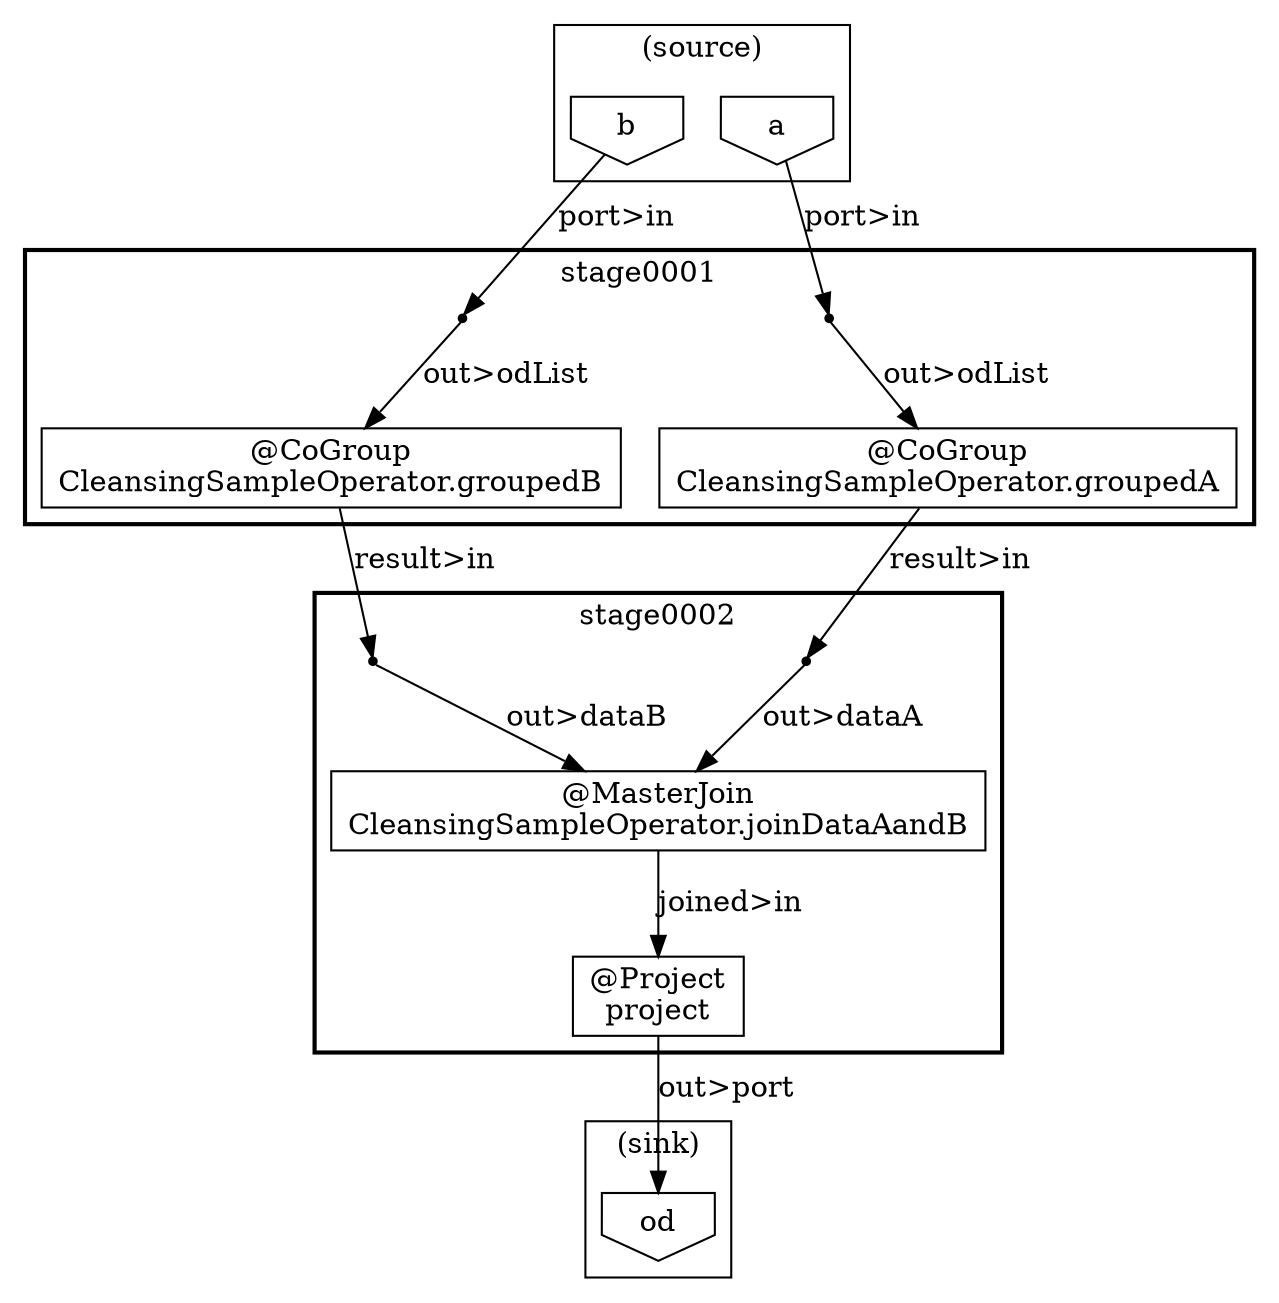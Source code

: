 digraph {
    subgraph "cluster_7b67db43-e500-4402-963f-6e4552503d0e" {
        label = "stage0002";
        style = bold;
        "3096e2f9-7d81-4dac-ba96-ae36ca464c8b" [shape=box, label="@Project\nproject"];
        "38e0f5e0-4b5c-419d-b73f-99f600d2b444" [shape=box, label="@MasterJoin\nCleansingSampleOperator.joinDataAandB"];
        "c8bc4cf8-3375-4fb1-a92b-6c0623a74266" [shape=point];
        "949df09c-a9e1-437c-b083-f50f347c2031" [shape=point];
    }
    subgraph "cluster_e8a82d99-8b1d-4814-994c-999af6270d3b" {
        label = "(sink)";
        "df73a70f-48a2-44a3-87be-0192783ed418" [shape=invhouse, label="od"];
    }
    subgraph "cluster_f516517c-8508-4f05-8b09-a8ab14b33156" {
        label = "(source)";
        "aacb82e7-acc0-4e66-baf1-32638da46167" [shape=invhouse, label="b"];
        "049fd074-94ad-4cf4-a964-82f87a37eb09" [shape=invhouse, label="a"];
    }
    subgraph "cluster_3f0c6c20-7545-4be1-91e7-a1747d50f9c7" {
        label = "stage0001";
        style = bold;
        "c1f4fe48-5986-4162-8407-145eba1cd091" [shape=box, label="@CoGroup\nCleansingSampleOperator.groupedB"];
        "b516295a-6250-4e02-a540-e092c73703ec" [shape=box, label="@CoGroup\nCleansingSampleOperator.groupedA"];
        "ee5cdc98-c5bc-4312-a1c4-4a4b790a885f" [shape=point];
        "d22652b2-bcf0-4628-98cb-8f3704cdcf1f" [shape=point];
    }
    "3096e2f9-7d81-4dac-ba96-ae36ca464c8b" -> "df73a70f-48a2-44a3-87be-0192783ed418" [label="out>port"];
    "38e0f5e0-4b5c-419d-b73f-99f600d2b444" -> "3096e2f9-7d81-4dac-ba96-ae36ca464c8b" [label="joined>in"];
    "949df09c-a9e1-437c-b083-f50f347c2031" -> "38e0f5e0-4b5c-419d-b73f-99f600d2b444" [label="out>dataB"];
    "c8bc4cf8-3375-4fb1-a92b-6c0623a74266" -> "38e0f5e0-4b5c-419d-b73f-99f600d2b444" [label="out>dataA"];
    "049fd074-94ad-4cf4-a964-82f87a37eb09" -> "ee5cdc98-c5bc-4312-a1c4-4a4b790a885f" [label="port>in"];
    "aacb82e7-acc0-4e66-baf1-32638da46167" -> "d22652b2-bcf0-4628-98cb-8f3704cdcf1f" [label="port>in"];
    "c1f4fe48-5986-4162-8407-145eba1cd091" -> "949df09c-a9e1-437c-b083-f50f347c2031" [label="result>in"];
    "b516295a-6250-4e02-a540-e092c73703ec" -> "c8bc4cf8-3375-4fb1-a92b-6c0623a74266" [label="result>in"];
    "ee5cdc98-c5bc-4312-a1c4-4a4b790a885f" -> "b516295a-6250-4e02-a540-e092c73703ec" [label="out>odList"];
    "d22652b2-bcf0-4628-98cb-8f3704cdcf1f" -> "c1f4fe48-5986-4162-8407-145eba1cd091" [label="out>odList"];
}
